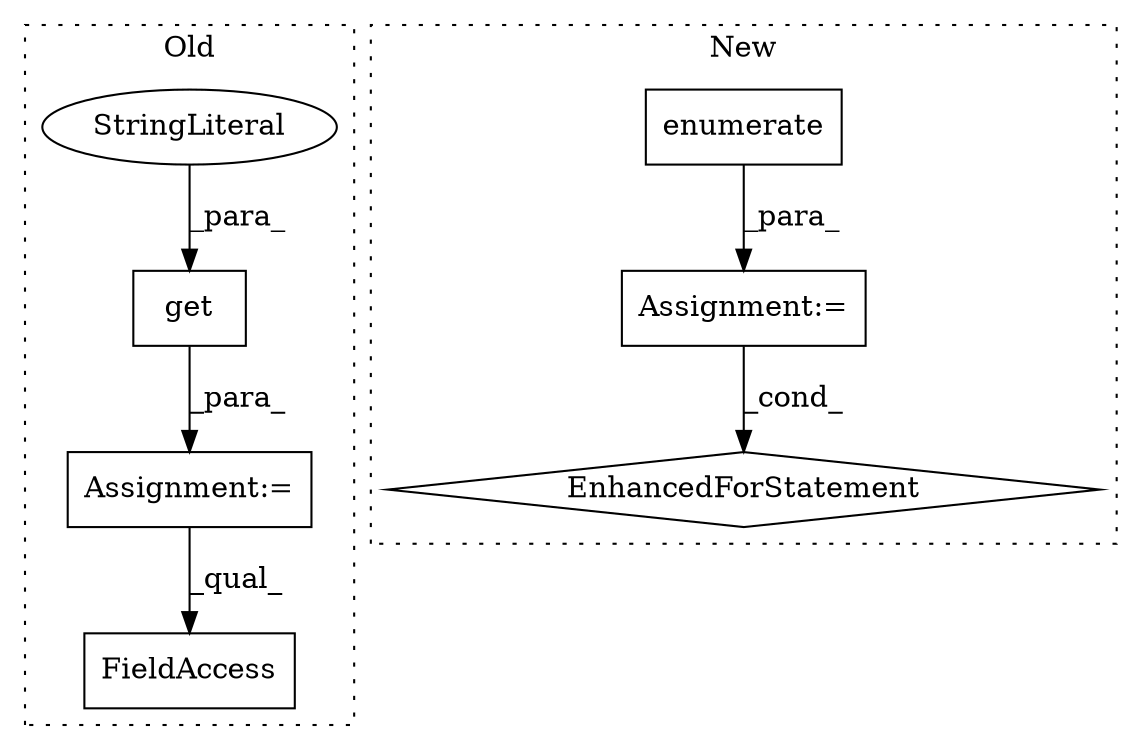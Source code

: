 digraph G {
subgraph cluster0 {
1 [label="get" a="32" s="29849,29865" l="4,1" shape="box"];
4 [label="StringLiteral" a="45" s="29853" l="3" shape="ellipse"];
5 [label="Assignment:=" a="7" s="29832" l="1" shape="box"];
6 [label="FieldAccess" a="22" s="30076" l="7" shape="box"];
label = "Old";
style="dotted";
}
subgraph cluster1 {
2 [label="enumerate" a="32" s="30040,30062" l="10,1" shape="box"];
3 [label="Assignment:=" a="7" s="29966,30063" l="65,2" shape="box"];
7 [label="EnhancedForStatement" a="70" s="29966,30063" l="65,2" shape="diamond"];
label = "New";
style="dotted";
}
1 -> 5 [label="_para_"];
2 -> 3 [label="_para_"];
3 -> 7 [label="_cond_"];
4 -> 1 [label="_para_"];
5 -> 6 [label="_qual_"];
}